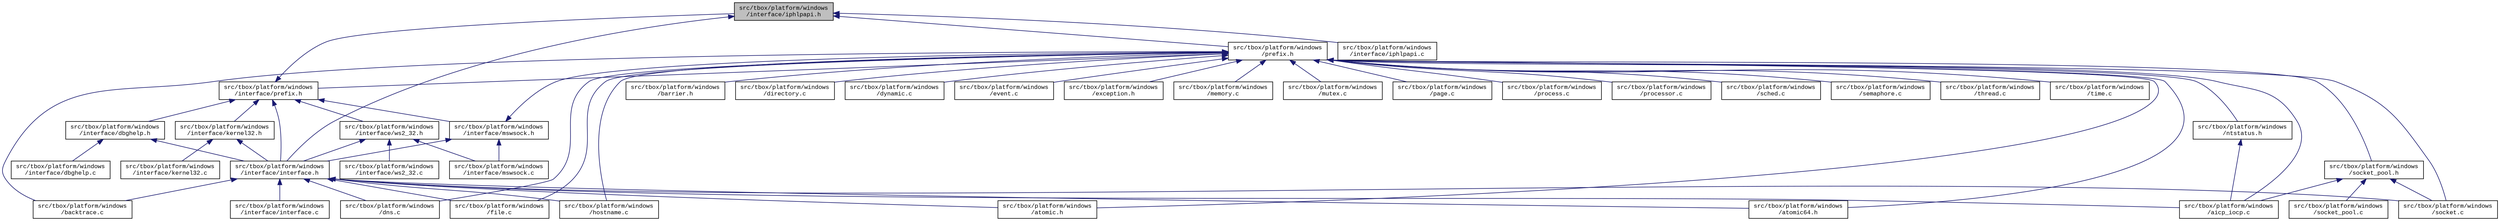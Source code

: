 digraph "src/tbox/platform/windows/interface/iphlpapi.h"
{
  edge [fontname="CourierNew",fontsize="10",labelfontname="CourierNew",labelfontsize="10"];
  node [fontname="CourierNew",fontsize="10",shape=record];
  Node1 [label="src/tbox/platform/windows\l/interface/iphlpapi.h",height=0.2,width=0.4,color="black", fillcolor="grey75", style="filled" fontcolor="black"];
  Node1 -> Node2 [dir="back",color="midnightblue",fontsize="10",style="solid",fontname="CourierNew"];
  Node2 [label="src/tbox/platform/windows\l/prefix.h",height=0.2,width=0.4,color="black", fillcolor="white", style="filled",URL="$d2/d6c/platform_2windows_2prefix_8h_source.html"];
  Node2 -> Node3 [dir="back",color="midnightblue",fontsize="10",style="solid",fontname="CourierNew"];
  Node3 [label="src/tbox/platform/windows\l/aicp_iocp.c",height=0.2,width=0.4,color="black", fillcolor="white", style="filled",URL="$da/d07/aicp__iocp_8c.html"];
  Node2 -> Node4 [dir="back",color="midnightblue",fontsize="10",style="solid",fontname="CourierNew"];
  Node4 [label="src/tbox/platform/windows\l/interface/prefix.h",height=0.2,width=0.4,color="black", fillcolor="white", style="filled",URL="$d2/d02/platform_2windows_2interface_2prefix_8h_source.html"];
  Node4 -> Node5 [dir="back",color="midnightblue",fontsize="10",style="solid",fontname="CourierNew"];
  Node5 [label="src/tbox/platform/windows\l/interface/interface.h",height=0.2,width=0.4,color="black", fillcolor="white", style="filled",URL="$d4/da9/interface_8h.html"];
  Node5 -> Node3 [dir="back",color="midnightblue",fontsize="10",style="solid",fontname="CourierNew"];
  Node5 -> Node6 [dir="back",color="midnightblue",fontsize="10",style="solid",fontname="CourierNew"];
  Node6 [label="src/tbox/platform/windows\l/atomic.h",height=0.2,width=0.4,color="black", fillcolor="white", style="filled",URL="$d1/ddb/windows_2atomic_8h_source.html"];
  Node5 -> Node7 [dir="back",color="midnightblue",fontsize="10",style="solid",fontname="CourierNew"];
  Node7 [label="src/tbox/platform/windows\l/atomic64.h",height=0.2,width=0.4,color="black", fillcolor="white", style="filled",URL="$d4/d51/windows_2atomic64_8h_source.html"];
  Node5 -> Node8 [dir="back",color="midnightblue",fontsize="10",style="solid",fontname="CourierNew"];
  Node8 [label="src/tbox/platform/windows\l/backtrace.c",height=0.2,width=0.4,color="black", fillcolor="white", style="filled",URL="$d1/d2c/windows_2backtrace_8c_source.html"];
  Node5 -> Node9 [dir="back",color="midnightblue",fontsize="10",style="solid",fontname="CourierNew"];
  Node9 [label="src/tbox/platform/windows\l/dns.c",height=0.2,width=0.4,color="black", fillcolor="white", style="filled",URL="$d2/d76/platform_2windows_2dns_8c_source.html"];
  Node5 -> Node10 [dir="back",color="midnightblue",fontsize="10",style="solid",fontname="CourierNew"];
  Node10 [label="src/tbox/platform/windows\l/file.c",height=0.2,width=0.4,color="black", fillcolor="white", style="filled",URL="$d4/d40/platform_2windows_2file_8c_source.html"];
  Node5 -> Node11 [dir="back",color="midnightblue",fontsize="10",style="solid",fontname="CourierNew"];
  Node11 [label="src/tbox/platform/windows\l/hostname.c",height=0.2,width=0.4,color="black", fillcolor="white", style="filled",URL="$da/d58/windows_2hostname_8c_source.html"];
  Node5 -> Node12 [dir="back",color="midnightblue",fontsize="10",style="solid",fontname="CourierNew"];
  Node12 [label="src/tbox/platform/windows\l/interface/interface.c",height=0.2,width=0.4,color="black", fillcolor="white", style="filled",URL="$dd/dda/interface_8c.html"];
  Node5 -> Node13 [dir="back",color="midnightblue",fontsize="10",style="solid",fontname="CourierNew"];
  Node13 [label="src/tbox/platform/windows\l/socket.c",height=0.2,width=0.4,color="black", fillcolor="white", style="filled",URL="$d5/d8b/windows_2socket_8c_source.html"];
  Node4 -> Node14 [dir="back",color="midnightblue",fontsize="10",style="solid",fontname="CourierNew"];
  Node14 [label="src/tbox/platform/windows\l/interface/ws2_32.h",height=0.2,width=0.4,color="black", fillcolor="white", style="filled",URL="$d4/da3/ws2__32_8h.html"];
  Node14 -> Node5 [dir="back",color="midnightblue",fontsize="10",style="solid",fontname="CourierNew"];
  Node14 -> Node15 [dir="back",color="midnightblue",fontsize="10",style="solid",fontname="CourierNew"];
  Node15 [label="src/tbox/platform/windows\l/interface/mswsock.c",height=0.2,width=0.4,color="black", fillcolor="white", style="filled",URL="$d3/d90/mswsock_8c.html"];
  Node14 -> Node16 [dir="back",color="midnightblue",fontsize="10",style="solid",fontname="CourierNew"];
  Node16 [label="src/tbox/platform/windows\l/interface/ws2_32.c",height=0.2,width=0.4,color="black", fillcolor="white", style="filled",URL="$d4/d89/ws2__32_8c.html"];
  Node4 -> Node17 [dir="back",color="midnightblue",fontsize="10",style="solid",fontname="CourierNew"];
  Node17 [label="src/tbox/platform/windows\l/interface/mswsock.h",height=0.2,width=0.4,color="black", fillcolor="white", style="filled",URL="$d0/d8f/mswsock_8h.html"];
  Node17 -> Node2 [dir="back",color="midnightblue",fontsize="10",style="solid",fontname="CourierNew"];
  Node17 -> Node5 [dir="back",color="midnightblue",fontsize="10",style="solid",fontname="CourierNew"];
  Node17 -> Node15 [dir="back",color="midnightblue",fontsize="10",style="solid",fontname="CourierNew"];
  Node4 -> Node18 [dir="back",color="midnightblue",fontsize="10",style="solid",fontname="CourierNew"];
  Node18 [label="src/tbox/platform/windows\l/interface/dbghelp.h",height=0.2,width=0.4,color="black", fillcolor="white", style="filled",URL="$d3/d86/dbghelp_8h.html"];
  Node18 -> Node5 [dir="back",color="midnightblue",fontsize="10",style="solid",fontname="CourierNew"];
  Node18 -> Node19 [dir="back",color="midnightblue",fontsize="10",style="solid",fontname="CourierNew"];
  Node19 [label="src/tbox/platform/windows\l/interface/dbghelp.c",height=0.2,width=0.4,color="black", fillcolor="white", style="filled",URL="$dc/dc5/dbghelp_8c.html"];
  Node4 -> Node20 [dir="back",color="midnightblue",fontsize="10",style="solid",fontname="CourierNew"];
  Node20 [label="src/tbox/platform/windows\l/interface/kernel32.h",height=0.2,width=0.4,color="black", fillcolor="white", style="filled",URL="$da/dba/kernel32_8h.html"];
  Node20 -> Node5 [dir="back",color="midnightblue",fontsize="10",style="solid",fontname="CourierNew"];
  Node20 -> Node21 [dir="back",color="midnightblue",fontsize="10",style="solid",fontname="CourierNew"];
  Node21 [label="src/tbox/platform/windows\l/interface/kernel32.c",height=0.2,width=0.4,color="black", fillcolor="white", style="filled",URL="$d1/df8/kernel32_8c.html"];
  Node4 -> Node1 [dir="back",color="midnightblue",fontsize="10",style="solid",fontname="CourierNew"];
  Node2 -> Node22 [dir="back",color="midnightblue",fontsize="10",style="solid",fontname="CourierNew"];
  Node22 [label="src/tbox/platform/windows\l/ntstatus.h",height=0.2,width=0.4,color="black", fillcolor="white", style="filled",URL="$d3/d93/ntstatus_8h.html"];
  Node22 -> Node3 [dir="back",color="midnightblue",fontsize="10",style="solid",fontname="CourierNew"];
  Node2 -> Node23 [dir="back",color="midnightblue",fontsize="10",style="solid",fontname="CourierNew"];
  Node23 [label="src/tbox/platform/windows\l/socket_pool.h",height=0.2,width=0.4,color="black", fillcolor="white", style="filled",URL="$dc/df9/socket__pool_8h.html"];
  Node23 -> Node3 [dir="back",color="midnightblue",fontsize="10",style="solid",fontname="CourierNew"];
  Node23 -> Node13 [dir="back",color="midnightblue",fontsize="10",style="solid",fontname="CourierNew"];
  Node23 -> Node24 [dir="back",color="midnightblue",fontsize="10",style="solid",fontname="CourierNew"];
  Node24 [label="src/tbox/platform/windows\l/socket_pool.c",height=0.2,width=0.4,color="black", fillcolor="white", style="filled",URL="$d1/ddf/socket__pool_8c.html"];
  Node2 -> Node6 [dir="back",color="midnightblue",fontsize="10",style="solid",fontname="CourierNew"];
  Node2 -> Node7 [dir="back",color="midnightblue",fontsize="10",style="solid",fontname="CourierNew"];
  Node2 -> Node8 [dir="back",color="midnightblue",fontsize="10",style="solid",fontname="CourierNew"];
  Node2 -> Node25 [dir="back",color="midnightblue",fontsize="10",style="solid",fontname="CourierNew"];
  Node25 [label="src/tbox/platform/windows\l/barrier.h",height=0.2,width=0.4,color="black", fillcolor="white", style="filled",URL="$df/dec/windows_2barrier_8h_source.html"];
  Node2 -> Node26 [dir="back",color="midnightblue",fontsize="10",style="solid",fontname="CourierNew"];
  Node26 [label="src/tbox/platform/windows\l/directory.c",height=0.2,width=0.4,color="black", fillcolor="white", style="filled",URL="$d9/d60/windows_2directory_8c_source.html"];
  Node2 -> Node9 [dir="back",color="midnightblue",fontsize="10",style="solid",fontname="CourierNew"];
  Node2 -> Node27 [dir="back",color="midnightblue",fontsize="10",style="solid",fontname="CourierNew"];
  Node27 [label="src/tbox/platform/windows\l/dynamic.c",height=0.2,width=0.4,color="black", fillcolor="white", style="filled",URL="$d1/de5/windows_2dynamic_8c_source.html"];
  Node2 -> Node28 [dir="back",color="midnightblue",fontsize="10",style="solid",fontname="CourierNew"];
  Node28 [label="src/tbox/platform/windows\l/event.c",height=0.2,width=0.4,color="black", fillcolor="white", style="filled",URL="$da/dbe/windows_2event_8c_source.html"];
  Node2 -> Node29 [dir="back",color="midnightblue",fontsize="10",style="solid",fontname="CourierNew"];
  Node29 [label="src/tbox/platform/windows\l/exception.h",height=0.2,width=0.4,color="black", fillcolor="white", style="filled",URL="$d8/d0c/windows_2exception_8h_source.html"];
  Node2 -> Node10 [dir="back",color="midnightblue",fontsize="10",style="solid",fontname="CourierNew"];
  Node2 -> Node11 [dir="back",color="midnightblue",fontsize="10",style="solid",fontname="CourierNew"];
  Node2 -> Node30 [dir="back",color="midnightblue",fontsize="10",style="solid",fontname="CourierNew"];
  Node30 [label="src/tbox/platform/windows\l/memory.c",height=0.2,width=0.4,color="black", fillcolor="white", style="filled",URL="$d1/d35/platform_2windows_2memory_8c_source.html"];
  Node2 -> Node31 [dir="back",color="midnightblue",fontsize="10",style="solid",fontname="CourierNew"];
  Node31 [label="src/tbox/platform/windows\l/mutex.c",height=0.2,width=0.4,color="black", fillcolor="white", style="filled",URL="$d0/d7b/windows_2mutex_8c_source.html"];
  Node2 -> Node32 [dir="back",color="midnightblue",fontsize="10",style="solid",fontname="CourierNew"];
  Node32 [label="src/tbox/platform/windows\l/page.c",height=0.2,width=0.4,color="black", fillcolor="white", style="filled",URL="$d0/dd1/windows_2page_8c_source.html"];
  Node2 -> Node33 [dir="back",color="midnightblue",fontsize="10",style="solid",fontname="CourierNew"];
  Node33 [label="src/tbox/platform/windows\l/process.c",height=0.2,width=0.4,color="black", fillcolor="white", style="filled",URL="$db/d83/windows_2process_8c_source.html"];
  Node2 -> Node34 [dir="back",color="midnightblue",fontsize="10",style="solid",fontname="CourierNew"];
  Node34 [label="src/tbox/platform/windows\l/processor.c",height=0.2,width=0.4,color="black", fillcolor="white", style="filled",URL="$db/d3f/windows_2processor_8c_source.html"];
  Node2 -> Node35 [dir="back",color="midnightblue",fontsize="10",style="solid",fontname="CourierNew"];
  Node35 [label="src/tbox/platform/windows\l/sched.c",height=0.2,width=0.4,color="black", fillcolor="white", style="filled",URL="$d7/d19/windows_2sched_8c_source.html"];
  Node2 -> Node36 [dir="back",color="midnightblue",fontsize="10",style="solid",fontname="CourierNew"];
  Node36 [label="src/tbox/platform/windows\l/semaphore.c",height=0.2,width=0.4,color="black", fillcolor="white", style="filled",URL="$d9/da5/windows_2semaphore_8c_source.html"];
  Node2 -> Node13 [dir="back",color="midnightblue",fontsize="10",style="solid",fontname="CourierNew"];
  Node2 -> Node37 [dir="back",color="midnightblue",fontsize="10",style="solid",fontname="CourierNew"];
  Node37 [label="src/tbox/platform/windows\l/thread.c",height=0.2,width=0.4,color="black", fillcolor="white", style="filled",URL="$d4/ddc/windows_2thread_8c_source.html"];
  Node2 -> Node38 [dir="back",color="midnightblue",fontsize="10",style="solid",fontname="CourierNew"];
  Node38 [label="src/tbox/platform/windows\l/time.c",height=0.2,width=0.4,color="black", fillcolor="white", style="filled",URL="$d9/de2/platform_2windows_2time_8c_source.html"];
  Node1 -> Node5 [dir="back",color="midnightblue",fontsize="10",style="solid",fontname="CourierNew"];
  Node1 -> Node39 [dir="back",color="midnightblue",fontsize="10",style="solid",fontname="CourierNew"];
  Node39 [label="src/tbox/platform/windows\l/interface/iphlpapi.c",height=0.2,width=0.4,color="black", fillcolor="white", style="filled",URL="$d9/d50/iphlpapi_8c.html"];
}
